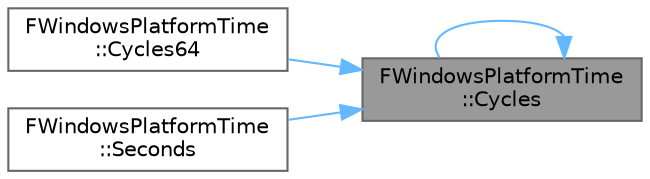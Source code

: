 digraph "FWindowsPlatformTime::Cycles"
{
 // INTERACTIVE_SVG=YES
 // LATEX_PDF_SIZE
  bgcolor="transparent";
  edge [fontname=Helvetica,fontsize=10,labelfontname=Helvetica,labelfontsize=10];
  node [fontname=Helvetica,fontsize=10,shape=box,height=0.2,width=0.4];
  rankdir="RL";
  Node1 [id="Node000001",label="FWindowsPlatformTime\l::Cycles",height=0.2,width=0.4,color="gray40", fillcolor="grey60", style="filled", fontcolor="black",tooltip=" "];
  Node1 -> Node1 [id="edge1_Node000001_Node000001",dir="back",color="steelblue1",style="solid",tooltip=" "];
  Node1 -> Node2 [id="edge2_Node000001_Node000002",dir="back",color="steelblue1",style="solid",tooltip=" "];
  Node2 [id="Node000002",label="FWindowsPlatformTime\l::Cycles64",height=0.2,width=0.4,color="grey40", fillcolor="white", style="filled",URL="$db/d62/structFWindowsPlatformTime.html#a71c0ea1ad9b0bd98b9ed59cd2ecdef93",tooltip=" "];
  Node1 -> Node3 [id="edge3_Node000001_Node000003",dir="back",color="steelblue1",style="solid",tooltip=" "];
  Node3 [id="Node000003",label="FWindowsPlatformTime\l::Seconds",height=0.2,width=0.4,color="grey40", fillcolor="white", style="filled",URL="$db/d62/structFWindowsPlatformTime.html#a6353089f96986ca78572034550f14ae3",tooltip=" "];
}
